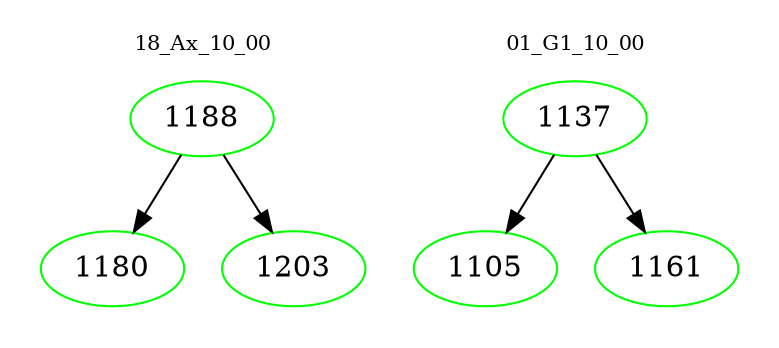 digraph{
subgraph cluster_0 {
color = white
label = "18_Ax_10_00";
fontsize=10;
T0_1188 [label="1188", color="green"]
T0_1188 -> T0_1180 [color="black"]
T0_1180 [label="1180", color="green"]
T0_1188 -> T0_1203 [color="black"]
T0_1203 [label="1203", color="green"]
}
subgraph cluster_1 {
color = white
label = "01_G1_10_00";
fontsize=10;
T1_1137 [label="1137", color="green"]
T1_1137 -> T1_1105 [color="black"]
T1_1105 [label="1105", color="green"]
T1_1137 -> T1_1161 [color="black"]
T1_1161 [label="1161", color="green"]
}
}
